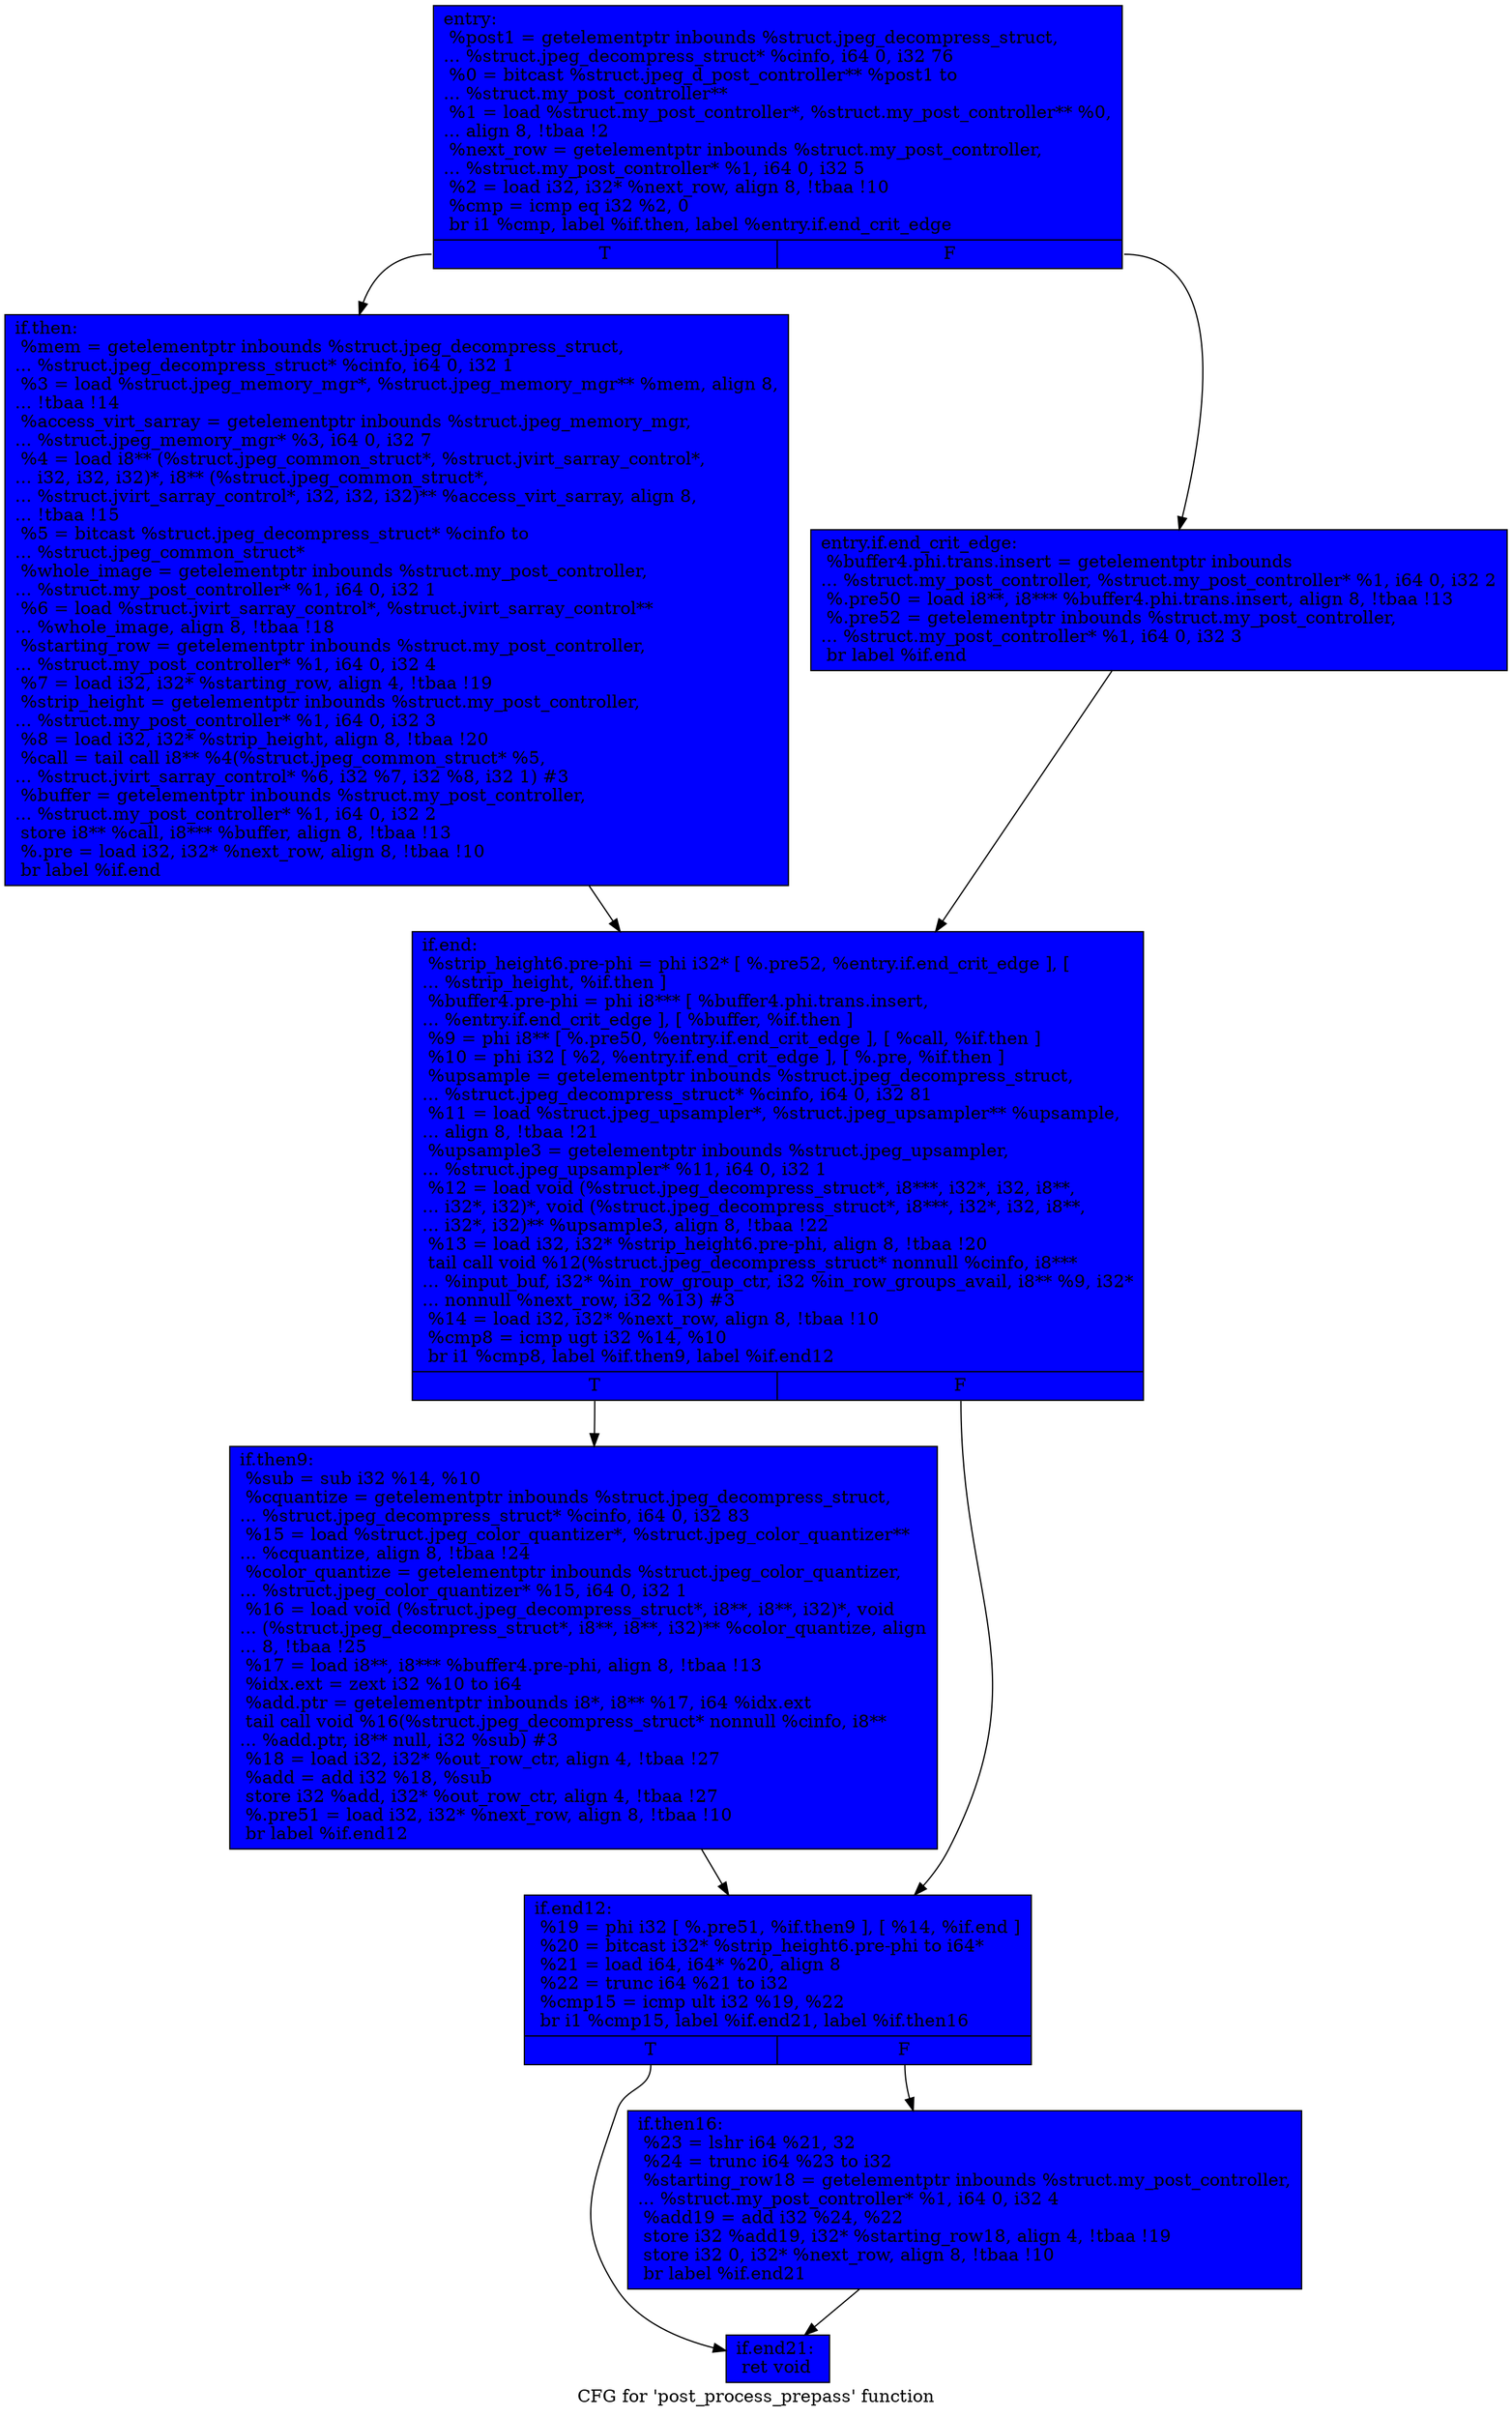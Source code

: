 digraph "CFG for 'post_process_prepass' function" {
	label="CFG for 'post_process_prepass' function";

	Node0x4dc1920 [shape=record, style = filled, fillcolor = blue, label="{entry:\l  %post1 = getelementptr inbounds %struct.jpeg_decompress_struct,\l... %struct.jpeg_decompress_struct* %cinfo, i64 0, i32 76\l  %0 = bitcast %struct.jpeg_d_post_controller** %post1 to\l... %struct.my_post_controller**\l  %1 = load %struct.my_post_controller*, %struct.my_post_controller** %0,\l... align 8, !tbaa !2\l  %next_row = getelementptr inbounds %struct.my_post_controller,\l... %struct.my_post_controller* %1, i64 0, i32 5\l  %2 = load i32, i32* %next_row, align 8, !tbaa !10\l  %cmp = icmp eq i32 %2, 0\l  br i1 %cmp, label %if.then, label %entry.if.end_crit_edge\l|{<s0>T|<s1>F}}"];
	Node0x4dc1920:s0 -> Node0x4dd4530;
	Node0x4dc1920:s1 -> Node0x4dd4610;
	Node0x4dd4610 [shape=record, style = filled, fillcolor = blue, label="{entry.if.end_crit_edge:                           \l  %buffer4.phi.trans.insert = getelementptr inbounds\l... %struct.my_post_controller, %struct.my_post_controller* %1, i64 0, i32 2\l  %.pre50 = load i8**, i8*** %buffer4.phi.trans.insert, align 8, !tbaa !13\l  %.pre52 = getelementptr inbounds %struct.my_post_controller,\l... %struct.my_post_controller* %1, i64 0, i32 3\l  br label %if.end\l}"];
	Node0x4dd4610 -> Node0x4dd4a50;
	Node0x4dd4530 [shape=record, style = filled, fillcolor = blue, label="{if.then:                                          \l  %mem = getelementptr inbounds %struct.jpeg_decompress_struct,\l... %struct.jpeg_decompress_struct* %cinfo, i64 0, i32 1\l  %3 = load %struct.jpeg_memory_mgr*, %struct.jpeg_memory_mgr** %mem, align 8,\l... !tbaa !14\l  %access_virt_sarray = getelementptr inbounds %struct.jpeg_memory_mgr,\l... %struct.jpeg_memory_mgr* %3, i64 0, i32 7\l  %4 = load i8** (%struct.jpeg_common_struct*, %struct.jvirt_sarray_control*,\l... i32, i32, i32)*, i8** (%struct.jpeg_common_struct*,\l... %struct.jvirt_sarray_control*, i32, i32, i32)** %access_virt_sarray, align 8,\l... !tbaa !15\l  %5 = bitcast %struct.jpeg_decompress_struct* %cinfo to\l... %struct.jpeg_common_struct*\l  %whole_image = getelementptr inbounds %struct.my_post_controller,\l... %struct.my_post_controller* %1, i64 0, i32 1\l  %6 = load %struct.jvirt_sarray_control*, %struct.jvirt_sarray_control**\l... %whole_image, align 8, !tbaa !18\l  %starting_row = getelementptr inbounds %struct.my_post_controller,\l... %struct.my_post_controller* %1, i64 0, i32 4\l  %7 = load i32, i32* %starting_row, align 4, !tbaa !19\l  %strip_height = getelementptr inbounds %struct.my_post_controller,\l... %struct.my_post_controller* %1, i64 0, i32 3\l  %8 = load i32, i32* %strip_height, align 8, !tbaa !20\l  %call = tail call i8** %4(%struct.jpeg_common_struct* %5,\l... %struct.jvirt_sarray_control* %6, i32 %7, i32 %8, i32 1) #3\l  %buffer = getelementptr inbounds %struct.my_post_controller,\l... %struct.my_post_controller* %1, i64 0, i32 2\l  store i8** %call, i8*** %buffer, align 8, !tbaa !13\l  %.pre = load i32, i32* %next_row, align 8, !tbaa !10\l  br label %if.end\l}"];
	Node0x4dd4530 -> Node0x4dd4a50;
	Node0x4dd4a50 [shape=record, style = filled, fillcolor = blue, label="{if.end:                                           \l  %strip_height6.pre-phi = phi i32* [ %.pre52, %entry.if.end_crit_edge ], [\l... %strip_height, %if.then ]\l  %buffer4.pre-phi = phi i8*** [ %buffer4.phi.trans.insert,\l... %entry.if.end_crit_edge ], [ %buffer, %if.then ]\l  %9 = phi i8** [ %.pre50, %entry.if.end_crit_edge ], [ %call, %if.then ]\l  %10 = phi i32 [ %2, %entry.if.end_crit_edge ], [ %.pre, %if.then ]\l  %upsample = getelementptr inbounds %struct.jpeg_decompress_struct,\l... %struct.jpeg_decompress_struct* %cinfo, i64 0, i32 81\l  %11 = load %struct.jpeg_upsampler*, %struct.jpeg_upsampler** %upsample,\l... align 8, !tbaa !21\l  %upsample3 = getelementptr inbounds %struct.jpeg_upsampler,\l... %struct.jpeg_upsampler* %11, i64 0, i32 1\l  %12 = load void (%struct.jpeg_decompress_struct*, i8***, i32*, i32, i8**,\l... i32*, i32)*, void (%struct.jpeg_decompress_struct*, i8***, i32*, i32, i8**,\l... i32*, i32)** %upsample3, align 8, !tbaa !22\l  %13 = load i32, i32* %strip_height6.pre-phi, align 8, !tbaa !20\l  tail call void %12(%struct.jpeg_decompress_struct* nonnull %cinfo, i8***\l... %input_buf, i32* %in_row_group_ctr, i32 %in_row_groups_avail, i8** %9, i32*\l... nonnull %next_row, i32 %13) #3\l  %14 = load i32, i32* %next_row, align 8, !tbaa !10\l  %cmp8 = icmp ugt i32 %14, %10\l  br i1 %cmp8, label %if.then9, label %if.end12\l|{<s0>T|<s1>F}}"];
	Node0x4dd4a50:s0 -> Node0x4dd6f60;
	Node0x4dd4a50:s1 -> Node0x4dd7010;
	Node0x4dd6f60 [shape=record, style = filled, fillcolor = blue, label="{if.then9:                                         \l  %sub = sub i32 %14, %10\l  %cquantize = getelementptr inbounds %struct.jpeg_decompress_struct,\l... %struct.jpeg_decompress_struct* %cinfo, i64 0, i32 83\l  %15 = load %struct.jpeg_color_quantizer*, %struct.jpeg_color_quantizer**\l... %cquantize, align 8, !tbaa !24\l  %color_quantize = getelementptr inbounds %struct.jpeg_color_quantizer,\l... %struct.jpeg_color_quantizer* %15, i64 0, i32 1\l  %16 = load void (%struct.jpeg_decompress_struct*, i8**, i8**, i32)*, void\l... (%struct.jpeg_decompress_struct*, i8**, i8**, i32)** %color_quantize, align\l... 8, !tbaa !25\l  %17 = load i8**, i8*** %buffer4.pre-phi, align 8, !tbaa !13\l  %idx.ext = zext i32 %10 to i64\l  %add.ptr = getelementptr inbounds i8*, i8** %17, i64 %idx.ext\l  tail call void %16(%struct.jpeg_decompress_struct* nonnull %cinfo, i8**\l... %add.ptr, i8** null, i32 %sub) #3\l  %18 = load i32, i32* %out_row_ctr, align 4, !tbaa !27\l  %add = add i32 %18, %sub\l  store i32 %add, i32* %out_row_ctr, align 4, !tbaa !27\l  %.pre51 = load i32, i32* %next_row, align 8, !tbaa !10\l  br label %if.end12\l}"];
	Node0x4dd6f60 -> Node0x4dd7010;
	Node0x4dd7010 [shape=record, style = filled, fillcolor = blue, label="{if.end12:                                         \l  %19 = phi i32 [ %.pre51, %if.then9 ], [ %14, %if.end ]\l  %20 = bitcast i32* %strip_height6.pre-phi to i64*\l  %21 = load i64, i64* %20, align 8\l  %22 = trunc i64 %21 to i32\l  %cmp15 = icmp ult i32 %19, %22\l  br i1 %cmp15, label %if.end21, label %if.then16\l|{<s0>T|<s1>F}}"];
	Node0x4dd7010:s0 -> Node0x4dd87f0;
	Node0x4dd7010:s1 -> Node0x4dd88a0;
	Node0x4dd88a0 [shape=record, style = filled, fillcolor = blue, label="{if.then16:                                        \l  %23 = lshr i64 %21, 32\l  %24 = trunc i64 %23 to i32\l  %starting_row18 = getelementptr inbounds %struct.my_post_controller,\l... %struct.my_post_controller* %1, i64 0, i32 4\l  %add19 = add i32 %24, %22\l  store i32 %add19, i32* %starting_row18, align 4, !tbaa !19\l  store i32 0, i32* %next_row, align 8, !tbaa !10\l  br label %if.end21\l}"];
	Node0x4dd88a0 -> Node0x4dd87f0;
	Node0x4dd87f0 [shape=record, style = filled, fillcolor = blue, label="{if.end21:                                         \l  ret void\l}"];
}
